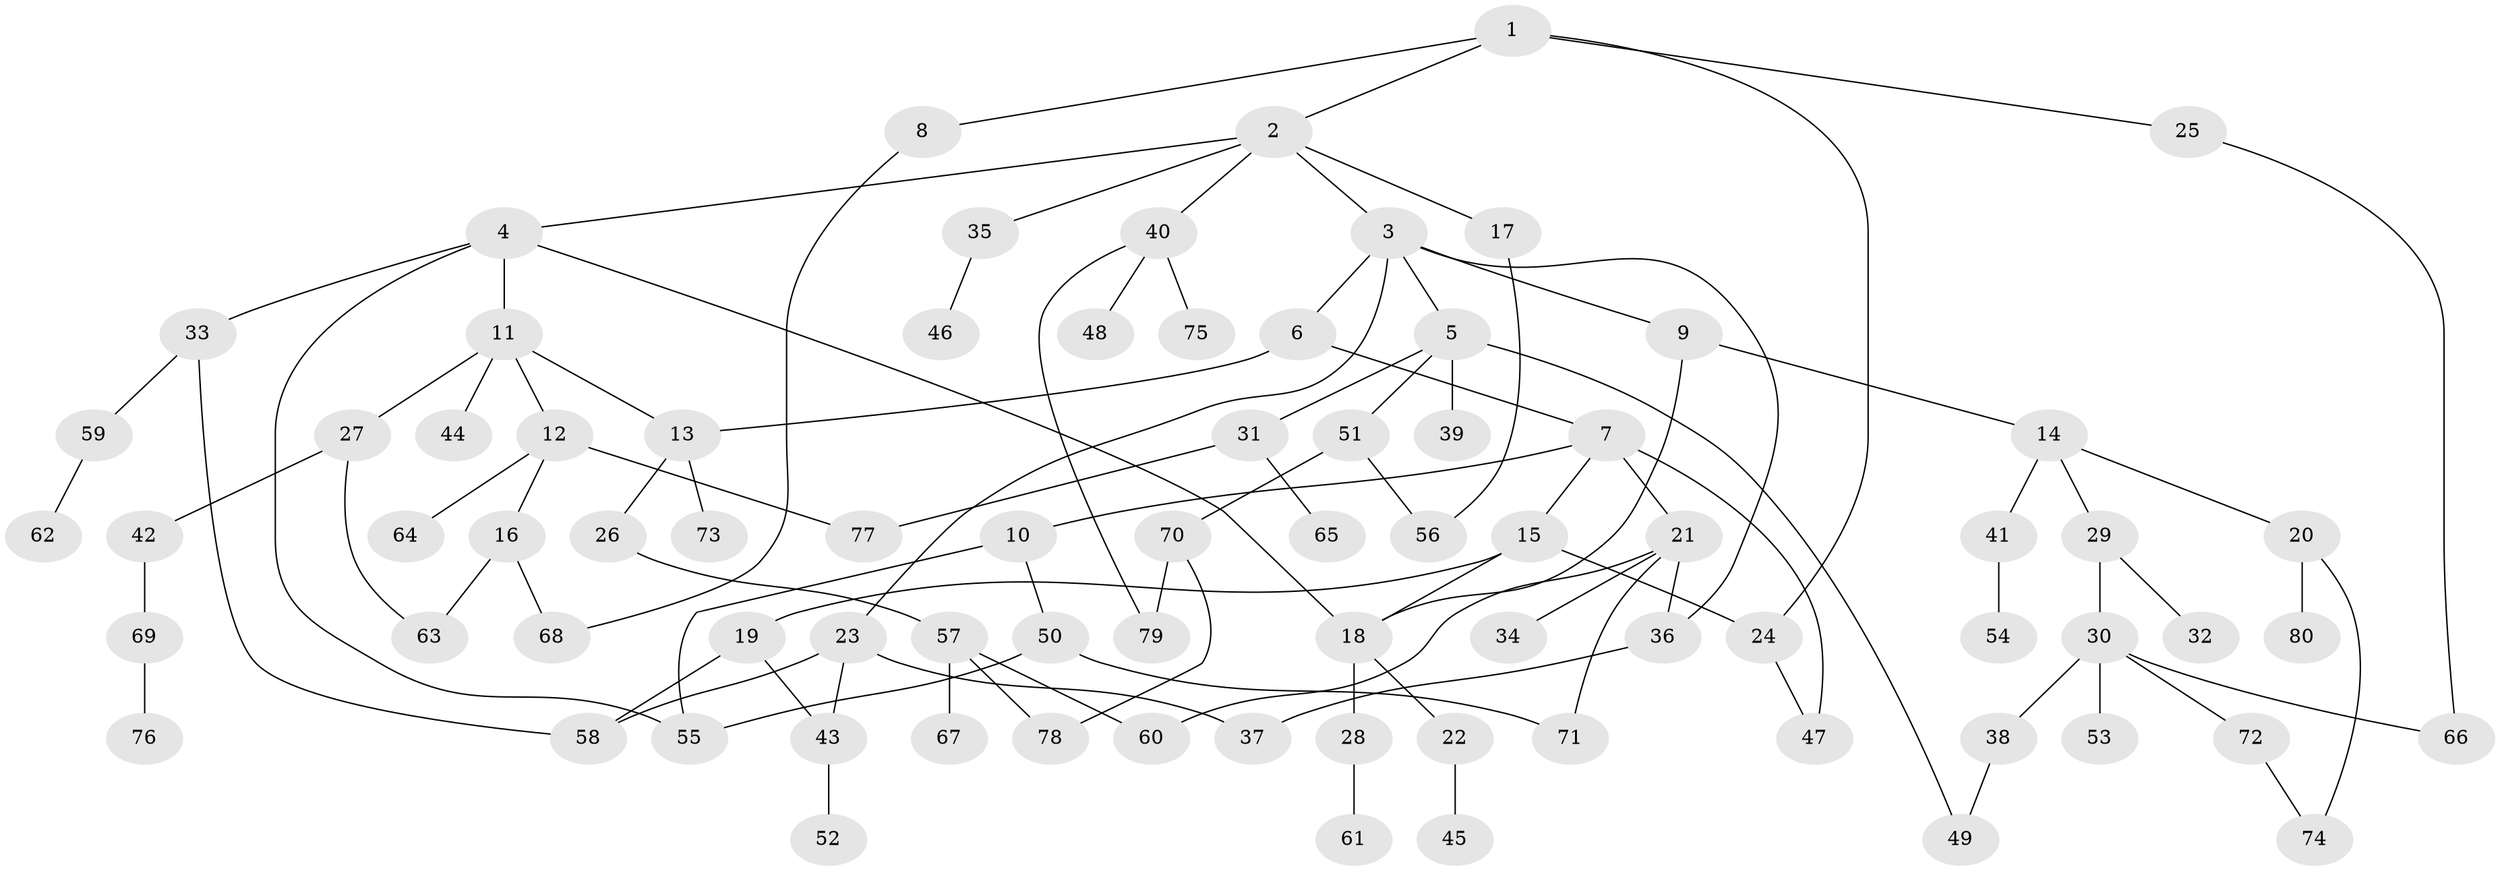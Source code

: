 // original degree distribution, {4: 0.07142857142857142, 6: 0.044642857142857144, 5: 0.08035714285714286, 3: 0.17857142857142858, 2: 0.29464285714285715, 1: 0.33035714285714285}
// Generated by graph-tools (version 1.1) at 2025/49/03/04/25 22:49:13]
// undirected, 80 vertices, 102 edges
graph export_dot {
  node [color=gray90,style=filled];
  1;
  2;
  3;
  4;
  5;
  6;
  7;
  8;
  9;
  10;
  11;
  12;
  13;
  14;
  15;
  16;
  17;
  18;
  19;
  20;
  21;
  22;
  23;
  24;
  25;
  26;
  27;
  28;
  29;
  30;
  31;
  32;
  33;
  34;
  35;
  36;
  37;
  38;
  39;
  40;
  41;
  42;
  43;
  44;
  45;
  46;
  47;
  48;
  49;
  50;
  51;
  52;
  53;
  54;
  55;
  56;
  57;
  58;
  59;
  60;
  61;
  62;
  63;
  64;
  65;
  66;
  67;
  68;
  69;
  70;
  71;
  72;
  73;
  74;
  75;
  76;
  77;
  78;
  79;
  80;
  1 -- 2 [weight=1.0];
  1 -- 8 [weight=1.0];
  1 -- 24 [weight=1.0];
  1 -- 25 [weight=1.0];
  2 -- 3 [weight=1.0];
  2 -- 4 [weight=1.0];
  2 -- 17 [weight=1.0];
  2 -- 35 [weight=1.0];
  2 -- 40 [weight=1.0];
  3 -- 5 [weight=1.0];
  3 -- 6 [weight=1.0];
  3 -- 9 [weight=1.0];
  3 -- 23 [weight=1.0];
  3 -- 36 [weight=1.0];
  4 -- 11 [weight=1.0];
  4 -- 18 [weight=1.0];
  4 -- 33 [weight=1.0];
  4 -- 55 [weight=1.0];
  5 -- 31 [weight=1.0];
  5 -- 39 [weight=1.0];
  5 -- 49 [weight=1.0];
  5 -- 51 [weight=1.0];
  6 -- 7 [weight=1.0];
  6 -- 13 [weight=1.0];
  7 -- 10 [weight=1.0];
  7 -- 15 [weight=1.0];
  7 -- 21 [weight=1.0];
  7 -- 47 [weight=1.0];
  8 -- 68 [weight=1.0];
  9 -- 14 [weight=1.0];
  9 -- 18 [weight=1.0];
  10 -- 50 [weight=1.0];
  10 -- 55 [weight=1.0];
  11 -- 12 [weight=1.0];
  11 -- 13 [weight=1.0];
  11 -- 27 [weight=1.0];
  11 -- 44 [weight=1.0];
  12 -- 16 [weight=1.0];
  12 -- 64 [weight=1.0];
  12 -- 77 [weight=1.0];
  13 -- 26 [weight=1.0];
  13 -- 73 [weight=1.0];
  14 -- 20 [weight=1.0];
  14 -- 29 [weight=1.0];
  14 -- 41 [weight=1.0];
  15 -- 18 [weight=1.0];
  15 -- 19 [weight=1.0];
  15 -- 24 [weight=1.0];
  16 -- 63 [weight=1.0];
  16 -- 68 [weight=1.0];
  17 -- 56 [weight=1.0];
  18 -- 22 [weight=1.0];
  18 -- 28 [weight=1.0];
  19 -- 43 [weight=1.0];
  19 -- 58 [weight=1.0];
  20 -- 74 [weight=1.0];
  20 -- 80 [weight=1.0];
  21 -- 34 [weight=1.0];
  21 -- 36 [weight=1.0];
  21 -- 60 [weight=1.0];
  21 -- 71 [weight=1.0];
  22 -- 45 [weight=1.0];
  23 -- 37 [weight=1.0];
  23 -- 43 [weight=1.0];
  23 -- 58 [weight=1.0];
  24 -- 47 [weight=1.0];
  25 -- 66 [weight=1.0];
  26 -- 57 [weight=1.0];
  27 -- 42 [weight=1.0];
  27 -- 63 [weight=1.0];
  28 -- 61 [weight=1.0];
  29 -- 30 [weight=1.0];
  29 -- 32 [weight=1.0];
  30 -- 38 [weight=1.0];
  30 -- 53 [weight=1.0];
  30 -- 66 [weight=1.0];
  30 -- 72 [weight=1.0];
  31 -- 65 [weight=1.0];
  31 -- 77 [weight=1.0];
  33 -- 58 [weight=1.0];
  33 -- 59 [weight=1.0];
  35 -- 46 [weight=1.0];
  36 -- 37 [weight=1.0];
  38 -- 49 [weight=1.0];
  40 -- 48 [weight=1.0];
  40 -- 75 [weight=1.0];
  40 -- 79 [weight=1.0];
  41 -- 54 [weight=1.0];
  42 -- 69 [weight=1.0];
  43 -- 52 [weight=1.0];
  50 -- 55 [weight=1.0];
  50 -- 71 [weight=1.0];
  51 -- 56 [weight=1.0];
  51 -- 70 [weight=1.0];
  57 -- 60 [weight=1.0];
  57 -- 67 [weight=1.0];
  57 -- 78 [weight=1.0];
  59 -- 62 [weight=1.0];
  69 -- 76 [weight=1.0];
  70 -- 78 [weight=1.0];
  70 -- 79 [weight=1.0];
  72 -- 74 [weight=1.0];
}

